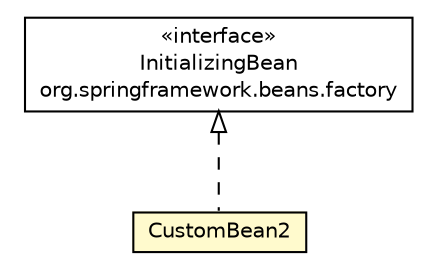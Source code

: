 #!/usr/local/bin/dot
#
# Class diagram 
# Generated by UMLGraph version R5_6_6-8-g8d7759 (http://www.umlgraph.org/)
#

digraph G {
	edge [fontname="Helvetica",fontsize=10,labelfontname="Helvetica",labelfontsize=10];
	node [fontname="Helvetica",fontsize=10,shape=plaintext];
	nodesep=0.25;
	ranksep=0.5;
	// org.dayatang.springtest.test.CustomBean2
	c55 [label=<<table title="org.dayatang.springtest.test.CustomBean2" border="0" cellborder="1" cellspacing="0" cellpadding="2" port="p" bgcolor="lemonChiffon" href="./CustomBean2.html">
		<tr><td><table border="0" cellspacing="0" cellpadding="1">
<tr><td align="center" balign="center"> CustomBean2 </td></tr>
		</table></td></tr>
		</table>>, URL="./CustomBean2.html", fontname="Helvetica", fontcolor="black", fontsize=10.0];
	//org.dayatang.springtest.test.CustomBean2 implements org.springframework.beans.factory.InitializingBean
	c57:p -> c55:p [dir=back,arrowtail=empty,style=dashed];
	// org.springframework.beans.factory.InitializingBean
	c57 [label=<<table title="org.springframework.beans.factory.InitializingBean" border="0" cellborder="1" cellspacing="0" cellpadding="2" port="p" href="http://java.sun.com/j2se/1.4.2/docs/api/org/springframework/beans/factory/InitializingBean.html">
		<tr><td><table border="0" cellspacing="0" cellpadding="1">
<tr><td align="center" balign="center"> &#171;interface&#187; </td></tr>
<tr><td align="center" balign="center"> InitializingBean </td></tr>
<tr><td align="center" balign="center"> org.springframework.beans.factory </td></tr>
		</table></td></tr>
		</table>>, URL="http://java.sun.com/j2se/1.4.2/docs/api/org/springframework/beans/factory/InitializingBean.html", fontname="Helvetica", fontcolor="black", fontsize=10.0];
}

